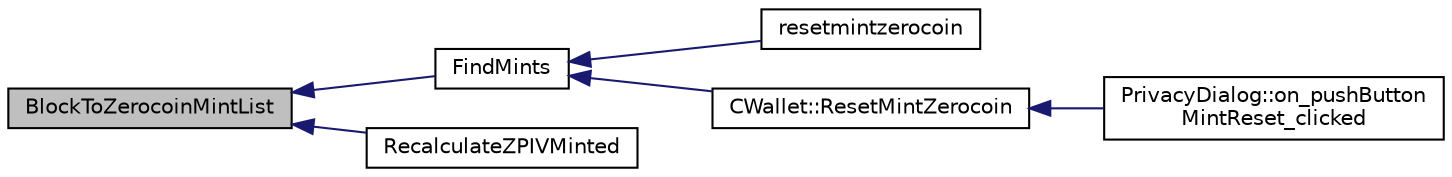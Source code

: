 digraph "BlockToZerocoinMintList"
{
  edge [fontname="Helvetica",fontsize="10",labelfontname="Helvetica",labelfontsize="10"];
  node [fontname="Helvetica",fontsize="10",shape=record];
  rankdir="LR";
  Node230 [label="BlockToZerocoinMintList",height=0.2,width=0.4,color="black", fillcolor="grey75", style="filled", fontcolor="black"];
  Node230 -> Node231 [dir="back",color="midnightblue",fontsize="10",style="solid",fontname="Helvetica"];
  Node231 [label="FindMints",height=0.2,width=0.4,color="black", fillcolor="white", style="filled",URL="$main_8h.html#a5bdf923beb5f3417fd033c28216b6acb"];
  Node231 -> Node232 [dir="back",color="midnightblue",fontsize="10",style="solid",fontname="Helvetica"];
  Node232 [label="resetmintzerocoin",height=0.2,width=0.4,color="black", fillcolor="white", style="filled",URL="$rpcwallet_8cpp.html#a9336d9bdaa3e1ebb98fb2cc6fdef1d9b"];
  Node231 -> Node233 [dir="back",color="midnightblue",fontsize="10",style="solid",fontname="Helvetica"];
  Node233 [label="CWallet::ResetMintZerocoin",height=0.2,width=0.4,color="black", fillcolor="white", style="filled",URL="$class_c_wallet.html#a48b81fb27683fe4693a7385909dcd391"];
  Node233 -> Node234 [dir="back",color="midnightblue",fontsize="10",style="solid",fontname="Helvetica"];
  Node234 [label="PrivacyDialog::on_pushButton\lMintReset_clicked",height=0.2,width=0.4,color="black", fillcolor="white", style="filled",URL="$class_privacy_dialog.html#a1a50924516087ce5810b2b2831567a31"];
  Node230 -> Node235 [dir="back",color="midnightblue",fontsize="10",style="solid",fontname="Helvetica"];
  Node235 [label="RecalculateZPIVMinted",height=0.2,width=0.4,color="black", fillcolor="white", style="filled",URL="$main_8h.html#ae5605fe0b5412051837b1d11fc0bece0"];
}
